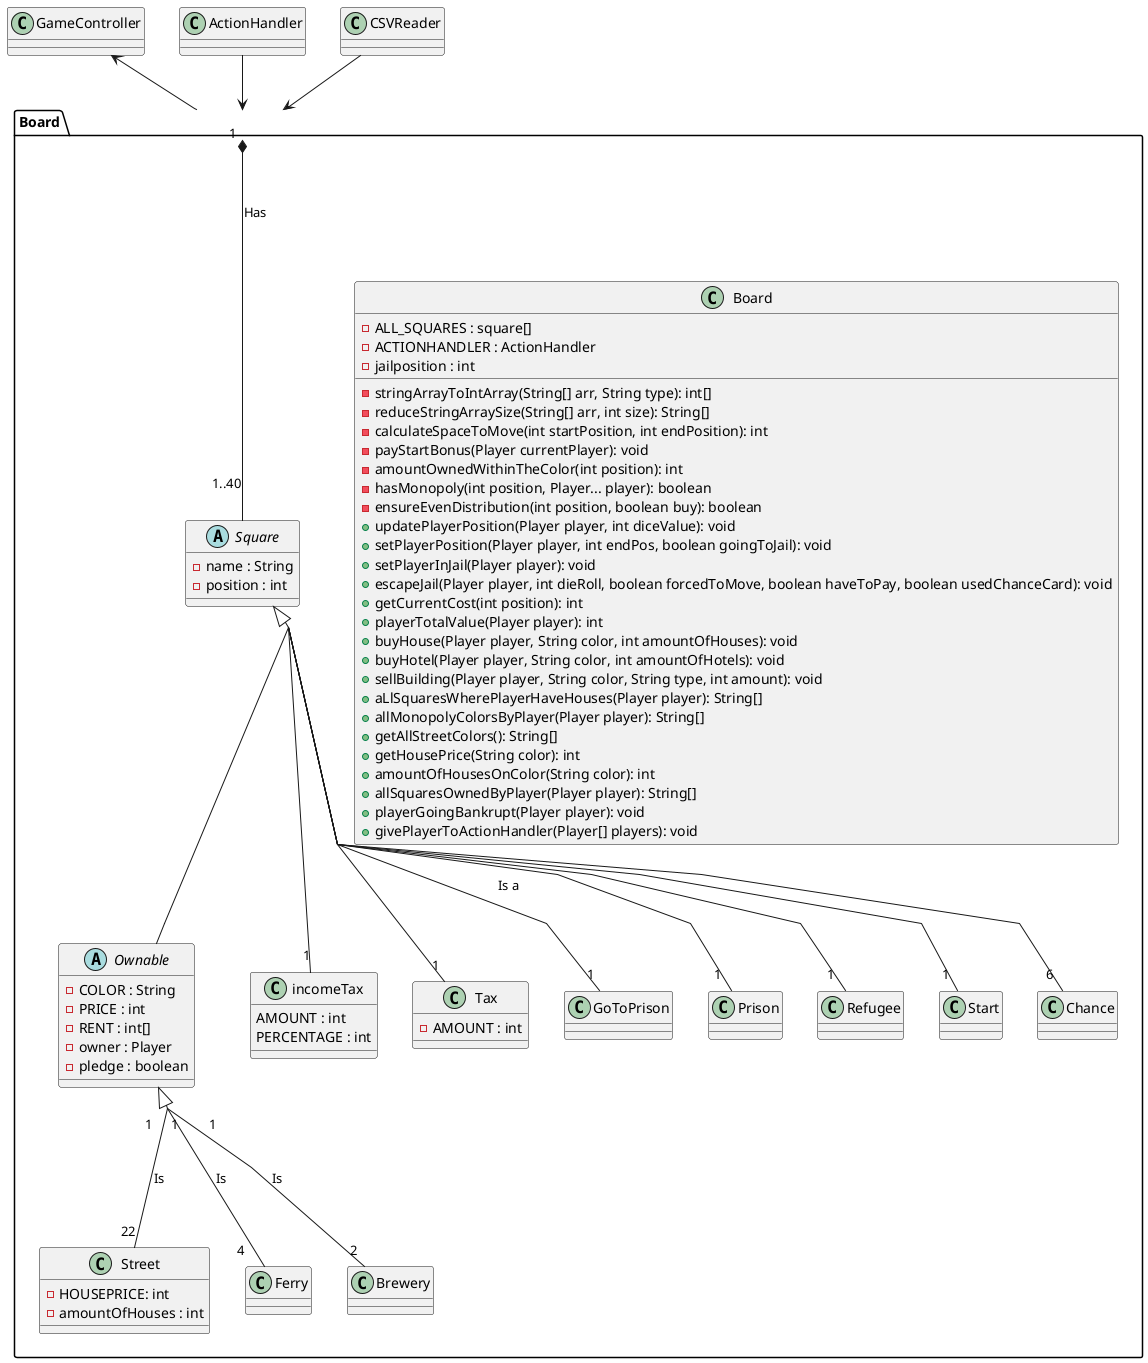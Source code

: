 @startuml
'https://plantuml.com/class-diagram
skinparam groupInheritance 2

skinparam linetype polyline

package Board
{
     class Board {
     -ALL_SQUARES : square[]
     -ACTIONHANDLER : ActionHandler
     -jailposition : int

     -stringArrayToIntArray(String[] arr, String type): int[]
     -reduceStringArraySize(String[] arr, int size): String[]
     -calculateSpaceToMove(int startPosition, int endPosition): int
     -payStartBonus(Player currentPlayer): void
     -amountOwnedWithinTheColor(int position): int
     -hasMonopoly(int position, Player... player): boolean
     -ensureEvenDistribution(int position, boolean buy): boolean
     +updatePlayerPosition(Player player, int diceValue): void
     +setPlayerPosition(Player player, int endPos, boolean goingToJail): void
     +setPlayerInJail(Player player): void
     +escapeJail(Player player, int dieRoll, boolean forcedToMove, boolean haveToPay, boolean usedChanceCard): void
     +getCurrentCost(int position): int
     +playerTotalValue(Player player): int
     +buyHouse(Player player, String color, int amountOfHouses): void
     +buyHotel(Player player, String color, int amountOfHotels): void
     +sellBuilding(Player player, String color, String type, int amount): void
     +aLlSquaresWherePlayerHaveHouses(Player player): String[]
     +allMonopolyColorsByPlayer(Player player): String[]
     +getAllStreetColors(): String[]
     +getHousePrice(String color): int
     +amountOfHousesOnColor(String color): int
     +allSquaresOwnedByPlayer(Player player): String[]
     +playerGoingBankrupt(Player player): void
     +givePlayerToActionHandler(Player[] players): void






    }
     abstract class Square {
         -name : String
         -position : int
     }
     class Street{
        -HOUSEPRICE: int
        -amountOfHouses : int

     }
     abstract class Ownable{
        -COLOR : String
        -PRICE : int
        -RENT : int[]
        -owner : Player
        -pledge : boolean
     }
     class incomeTax{
       AMOUNT : int
       PERCENTAGE : int
     }
     class Tax{
        -AMOUNT : int
     }
     class Ferry{
     }
     class Brewery{
     }
     class GoToPrison{
     }
     class Prison{
     }
     class Refugee{
     }
     class Start{
     }
     class Chance{
     }
}

Board "1  "  *--d- "1..40" Square: Has

Ownable "1     " <|--- "22" Street : Is\t
Ownable "1" <|--- " 4    " Ferry : Is \t
Ownable "           1" <|--- " 2" Brewery : Is\t


Square <|-- "1" Tax
Square <|-- Ownable
Square <|-- "1" incomeTax
Square <|-- "           1" Start
Square <|-- "             1" Refugee
Square <|-- "1" GoToPrison: \t Is a    \t
Square <|-- "             1" Prison
Square <|--  "            6" Chance

GameController <-- Board
ActionHandler --> Board
CSVReader --> Board


@enduml